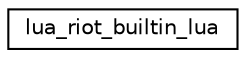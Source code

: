 digraph "Graphical Class Hierarchy"
{
 // LATEX_PDF_SIZE
  edge [fontname="Helvetica",fontsize="10",labelfontname="Helvetica",labelfontsize="10"];
  node [fontname="Helvetica",fontsize="10",shape=record];
  rankdir="LR";
  Node0 [label="lua_riot_builtin_lua",height=0.2,width=0.4,color="black", fillcolor="white", style="filled",URL="$structlua__riot__builtin__lua.html",tooltip="Entry describing a pure lua module whose source is built into the application binary."];
}
